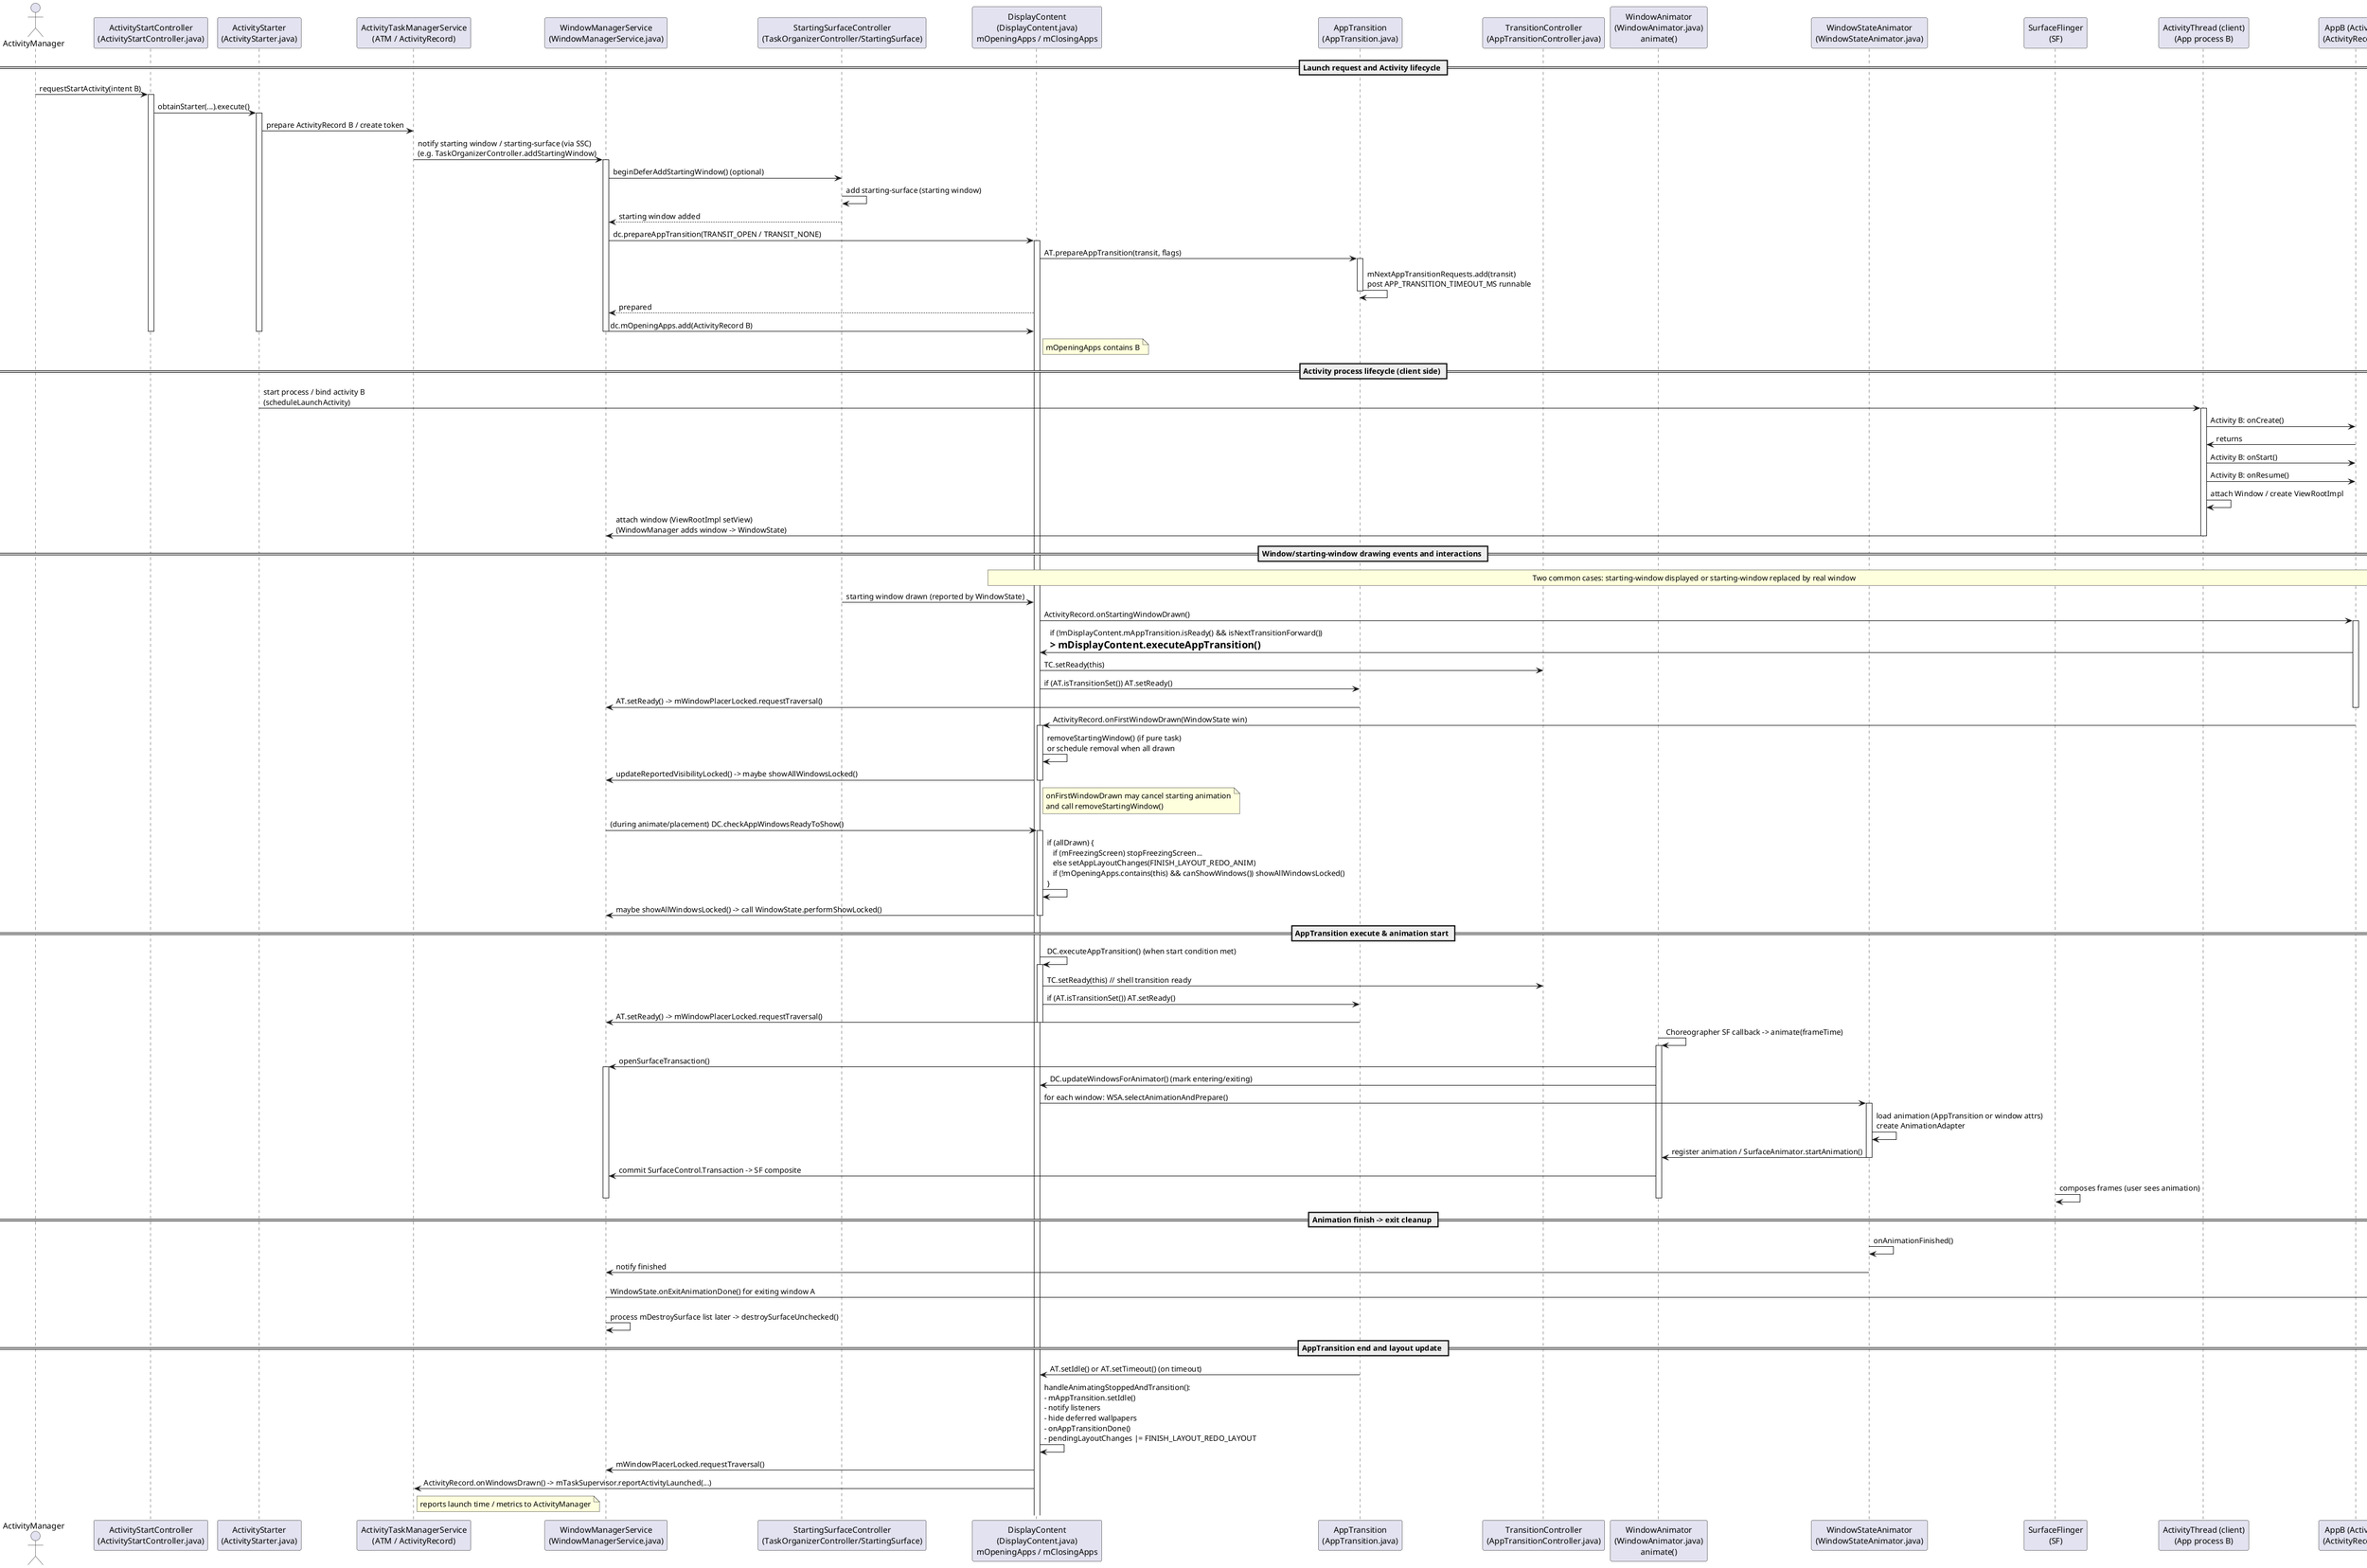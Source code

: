 @startuml
' Participants
actor ActivityManager
participant "ActivityStartController\n(ActivityStartController.java)" as ASC
participant "ActivityStarter\n(ActivityStarter.java)" as AS
participant "ActivityTaskManagerService\n(ATM / ActivityRecord)" as ATM
participant "WindowManagerService\n(WindowManagerService.java)" as WMS
participant "StartingSurfaceController\n(TaskOrganizerController/StartingSurface)" as SSC
participant "DisplayContent\n(DisplayContent.java)\nmOpeningApps / mClosingApps" as DC
participant "AppTransition\n(AppTransition.java)" as AT
participant "TransitionController\n(AppTransitionController.java)" as TC
participant "WindowAnimator\n(WindowAnimator.java)\nanimate()" as WA
participant "WindowStateAnimator\n(WindowStateAnimator.java)" as WSA
participant "SurfaceFlinger\n(SF)" as SF
participant "ActivityThread (client)\n(App process B)" as ActivityThread
participant "AppB (Activity B)\n(ActivityRecord B)" as AppB
participant "AppA (Activity A)\n(ActivityRecord A)" as AppA

== Launch request and Activity lifecycle ==
ActivityManager -> ASC : requestStartActivity(intent B)
activate ASC
ASC -> AS : obtainStarter(...).execute()
activate AS
AS -> ATM : prepare ActivityRecord B / create token
ATM -> WMS : notify starting window / starting-surface (via SSC)\n(e.g. TaskOrganizerController.addStartingWindow)
activate WMS
WMS -> SSC : beginDeferAddStartingWindow() (optional)
SSC -> SSC : add starting-surface (starting window)
SSC --> WMS : starting window added
WMS -> DC : dc.prepareAppTransition(TRANSIT_OPEN / TRANSIT_NONE)
activate DC
DC -> AT : AT.prepareAppTransition(transit, flags)
activate AT
AT -> AT : mNextAppTransitionRequests.add(transit)\npost APP_TRANSITION_TIMEOUT_MS runnable
deactivate AT
DC --> WMS : prepared
WMS -> DC : dc.mOpeningApps.add(ActivityRecord B)
note right of DC: mOpeningApps contains B
deactivate WMS
deactivate AS
deactivate ASC

== Activity process lifecycle (client side) ==
AS -> ActivityThread : start process / bind activity B\n(scheduleLaunchActivity)
activate ActivityThread
ActivityThread -> AppB : Activity B: onCreate()
AppB -> ActivityThread : returns
ActivityThread -> AppB : Activity B: onStart()
ActivityThread -> AppB : Activity B: onResume()
ActivityThread -> ActivityThread : attach Window / create ViewRootImpl
ActivityThread -> WMS : attach window (ViewRootImpl setView)\n(WindowManager adds window -> WindowState)
deactivate ActivityThread

== Window/starting-window drawing events and interactions ==
note over AppB,DC: Two common cases: starting-window displayed or starting-window replaced by real window

' 1) Starting window gets drawn (splash)
SSC -> DC : starting window drawn (reported by WindowState)
DC -> AppB : ActivityRecord.onStartingWindowDrawn()
activate AppB
AppB -> DC : if (!mDisplayContent.mAppTransition.isReady() && isNextTransitionForward())\n=> mDisplayContent.executeAppTransition()
DC -> TC : TC.setReady(this)
DC -> AT : if (AT.isTransitionSet()) AT.setReady()
AT -> WMS : AT.setReady() -> mWindowPlacerLocked.requestTraversal()
deactivate AppB

' 2) First real window drawn
AppB -> DC : ActivityRecord.onFirstWindowDrawn(WindowState win)
activate DC
DC -> DC : removeStartingWindow() (if pure task)\nor schedule removal when all drawn
DC -> WMS : updateReportedVisibilityLocked() -> maybe showAllWindowsLocked()
note right of DC: onFirstWindowDrawn may cancel starting animation\nand call removeStartingWindow()
deactivate DC

' 3) All windows of token drawn -> checkAppWindowsReadyToShow
WMS -> DC : (during animate/placement) DC.checkAppWindowsReadyToShow()
activate DC
DC -> DC : if (allDrawn) {\n   if (mFreezingScreen) stopFreezingScreen...\n   else setAppLayoutChanges(FINISH_LAYOUT_REDO_ANIM)\n   if (!mOpeningApps.contains(this) && canShowWindows()) showAllWindowsLocked()\n}
DC -> WMS : maybe showAllWindowsLocked() -> call WindowState.performShowLocked()
deactivate DC

== AppTransition execute & animation start ==
DC -> DC : DC.executeAppTransition() (when start condition met)
activate DC
DC -> TC : TC.setReady(this) // shell transition ready
DC -> AT : if (AT.isTransitionSet()) AT.setReady()
AT -> WMS : AT.setReady() -> mWindowPlacerLocked.requestTraversal()
deactivate DC

' Animation frame: WindowAnimator driven
WA -> WA : Choreographer SF callback -> animate(frameTime)
activate WA
WA -> WMS : openSurfaceTransaction()
activate WMS
WA -> DC : DC.updateWindowsForAnimator() (mark entering/exiting)
DC -> WSA : for each window: WSA.selectAnimationAndPrepare()
activate WSA
WSA -> WSA : load animation (AppTransition or window attrs)\ncreate AnimationAdapter
WSA -> WA : register animation / SurfaceAnimator.startAnimation()
deactivate WSA
WA -> WMS : commit SurfaceControl.Transaction -> SF composite
SF -> SF : composes frames (user sees animation)
deactivate WMS
deactivate WA

== Animation finish -> exit cleanup ==
WSA -> WSA : onAnimationFinished()
WSA -> WMS : notify finished
WMS -> AppA : WindowState.onExitAnimationDone() for exiting window A
note right: onExitAnimationDone(): mDestroying=true;\nWinAnimator.hide(...); destroySurface() or mWmService.mDestroySurface.add(this)
WMS -> WMS : process mDestroySurface list later -> destroySurfaceUnchecked()

== AppTransition end and layout update ==
AT -> DC : AT.setIdle() or AT.setTimeout() (on timeout)
DC -> DC : handleAnimatingStoppedAndTransition():\n- mAppTransition.setIdle()\n- notify listeners\n- hide deferred wallpapers\n- onAppTransitionDone()\n- pendingLayoutChanges |= FINISH_LAYOUT_REDO_LAYOUT
DC -> WMS : mWindowPlacerLocked.requestTraversal()

' Report activity launched (metrics) once windows drawn
DC -> ATM : ActivityRecord.onWindowsDrawn() -> mTaskSupervisor.reportActivityLaunched(...)
note right of ATM: reports launch time / metrics to ActivityManager

@enduml